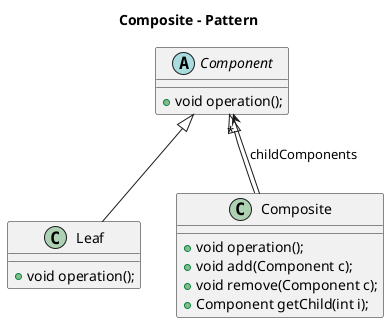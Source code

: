 @startuml

title Composite - Pattern


abstract class Component {

  + void operation();

}

class Leaf {
    +void operation();
}

class Composite {
  + void operation();
  + void add(Component c);
  + void remove(Component c);
  +Component getChild(int i);
}


Component <|-- Leaf
Component <|-- Composite
Composite -->"*"  Component : childComponents

@enduml